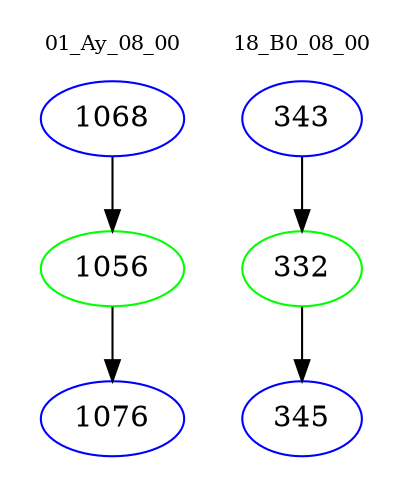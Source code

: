 digraph{
subgraph cluster_0 {
color = white
label = "01_Ay_08_00";
fontsize=10;
T0_1068 [label="1068", color="blue"]
T0_1068 -> T0_1056 [color="black"]
T0_1056 [label="1056", color="green"]
T0_1056 -> T0_1076 [color="black"]
T0_1076 [label="1076", color="blue"]
}
subgraph cluster_1 {
color = white
label = "18_B0_08_00";
fontsize=10;
T1_343 [label="343", color="blue"]
T1_343 -> T1_332 [color="black"]
T1_332 [label="332", color="green"]
T1_332 -> T1_345 [color="black"]
T1_345 [label="345", color="blue"]
}
}
